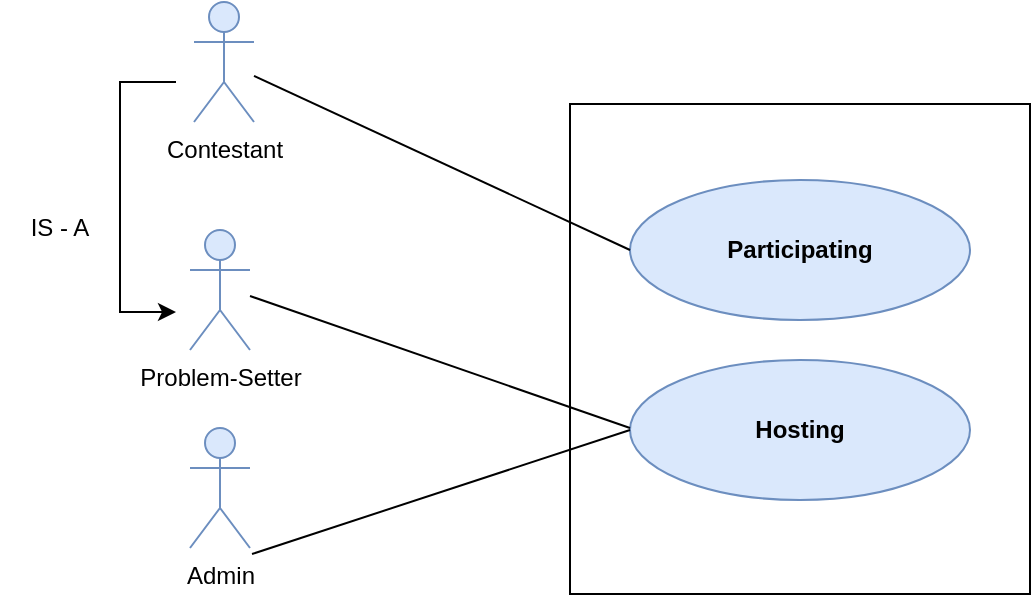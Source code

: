<mxfile version="24.1.0" type="device">
  <diagram id="p_6llPitGWvEA3lvLs3i" name="Page-1">
    <mxGraphModel dx="1050" dy="565" grid="0" gridSize="10" guides="1" tooltips="1" connect="1" arrows="1" fold="1" page="1" pageScale="1" pageWidth="850" pageHeight="1100" math="0" shadow="0">
      <root>
        <mxCell id="0" />
        <mxCell id="1" parent="0" />
        <mxCell id="tP8saRVHcyjBrVlb3RVe-1" value="" style="rounded=0;whiteSpace=wrap;html=1;" parent="1" vertex="1">
          <mxGeometry x="300" y="184" width="230" height="245" as="geometry" />
        </mxCell>
        <mxCell id="tP8saRVHcyjBrVlb3RVe-2" value="&lt;b&gt;Participating&lt;/b&gt;" style="ellipse;whiteSpace=wrap;html=1;fillColor=#dae8fc;strokeColor=#6c8ebf;" parent="1" vertex="1">
          <mxGeometry x="330" y="222" width="170" height="70" as="geometry" />
        </mxCell>
        <mxCell id="tP8saRVHcyjBrVlb3RVe-5" value="&lt;b&gt;Hosting&lt;/b&gt;" style="ellipse;whiteSpace=wrap;html=1;fillColor=#dae8fc;strokeColor=#6c8ebf;" parent="1" vertex="1">
          <mxGeometry x="330" y="312" width="170" height="70" as="geometry" />
        </mxCell>
        <mxCell id="tP8saRVHcyjBrVlb3RVe-6" value="Contestant" style="shape=umlActor;verticalLabelPosition=bottom;verticalAlign=top;html=1;outlineConnect=0;fillColor=#dae8fc;strokeColor=#6c8ebf;" parent="1" vertex="1">
          <mxGeometry x="112" y="133" width="30" height="60" as="geometry" />
        </mxCell>
        <mxCell id="tP8saRVHcyjBrVlb3RVe-7" value="Problem-Setter" style="shape=umlActor;verticalLabelPosition=bottom;verticalAlign=top;html=1;outlineConnect=0;fillColor=#dae8fc;strokeColor=#6c8ebf;" parent="1" vertex="1">
          <mxGeometry x="110" y="247" width="30" height="60" as="geometry" />
        </mxCell>
        <mxCell id="tP8saRVHcyjBrVlb3RVe-8" value="Admin" style="shape=umlActor;verticalLabelPosition=bottom;verticalAlign=top;html=1;outlineConnect=0;fillColor=#dae8fc;strokeColor=#6c8ebf;" parent="1" vertex="1">
          <mxGeometry x="110" y="346" width="30" height="60" as="geometry" />
        </mxCell>
        <mxCell id="tP8saRVHcyjBrVlb3RVe-9" value="" style="endArrow=none;html=1;rounded=0;entryX=0;entryY=0.5;entryDx=0;entryDy=0;" parent="1" source="tP8saRVHcyjBrVlb3RVe-6" target="tP8saRVHcyjBrVlb3RVe-2" edge="1">
          <mxGeometry width="50" height="50" relative="1" as="geometry">
            <mxPoint x="140" y="150" as="sourcePoint" />
            <mxPoint x="190" y="100" as="targetPoint" />
          </mxGeometry>
        </mxCell>
        <mxCell id="tP8saRVHcyjBrVlb3RVe-11" value="" style="endArrow=none;html=1;rounded=0;entryX=0;entryY=0.5;entryDx=0;entryDy=0;" parent="1" edge="1">
          <mxGeometry width="50" height="50" relative="1" as="geometry">
            <mxPoint x="140" y="280" as="sourcePoint" />
            <mxPoint x="330" y="346" as="targetPoint" />
          </mxGeometry>
        </mxCell>
        <mxCell id="9bWdMoIfsykk94fk8ndQ-5" value="IS - A" style="text;html=1;align=center;verticalAlign=middle;whiteSpace=wrap;rounded=0;" parent="1" vertex="1">
          <mxGeometry x="15" y="231" width="60" height="30" as="geometry" />
        </mxCell>
        <mxCell id="LK5ogRI_LB4LHodY830j-2" value="" style="edgeStyle=orthogonalEdgeStyle;rounded=0;orthogonalLoop=1;jettySize=auto;html=1;" parent="1" edge="1">
          <mxGeometry relative="1" as="geometry">
            <Array as="points">
              <mxPoint x="75" y="173" />
              <mxPoint x="75" y="288" />
            </Array>
            <mxPoint x="103" y="173" as="sourcePoint" />
            <mxPoint x="103" y="288" as="targetPoint" />
          </mxGeometry>
        </mxCell>
        <mxCell id="6NPoXIWeD2FpeiSZ5kVQ-1" value="" style="endArrow=none;html=1;rounded=0;entryX=0;entryY=0.5;entryDx=0;entryDy=0;" parent="1" target="tP8saRVHcyjBrVlb3RVe-5" edge="1">
          <mxGeometry width="50" height="50" relative="1" as="geometry">
            <mxPoint x="141" y="409" as="sourcePoint" />
            <mxPoint x="191" y="359" as="targetPoint" />
          </mxGeometry>
        </mxCell>
      </root>
    </mxGraphModel>
  </diagram>
</mxfile>
